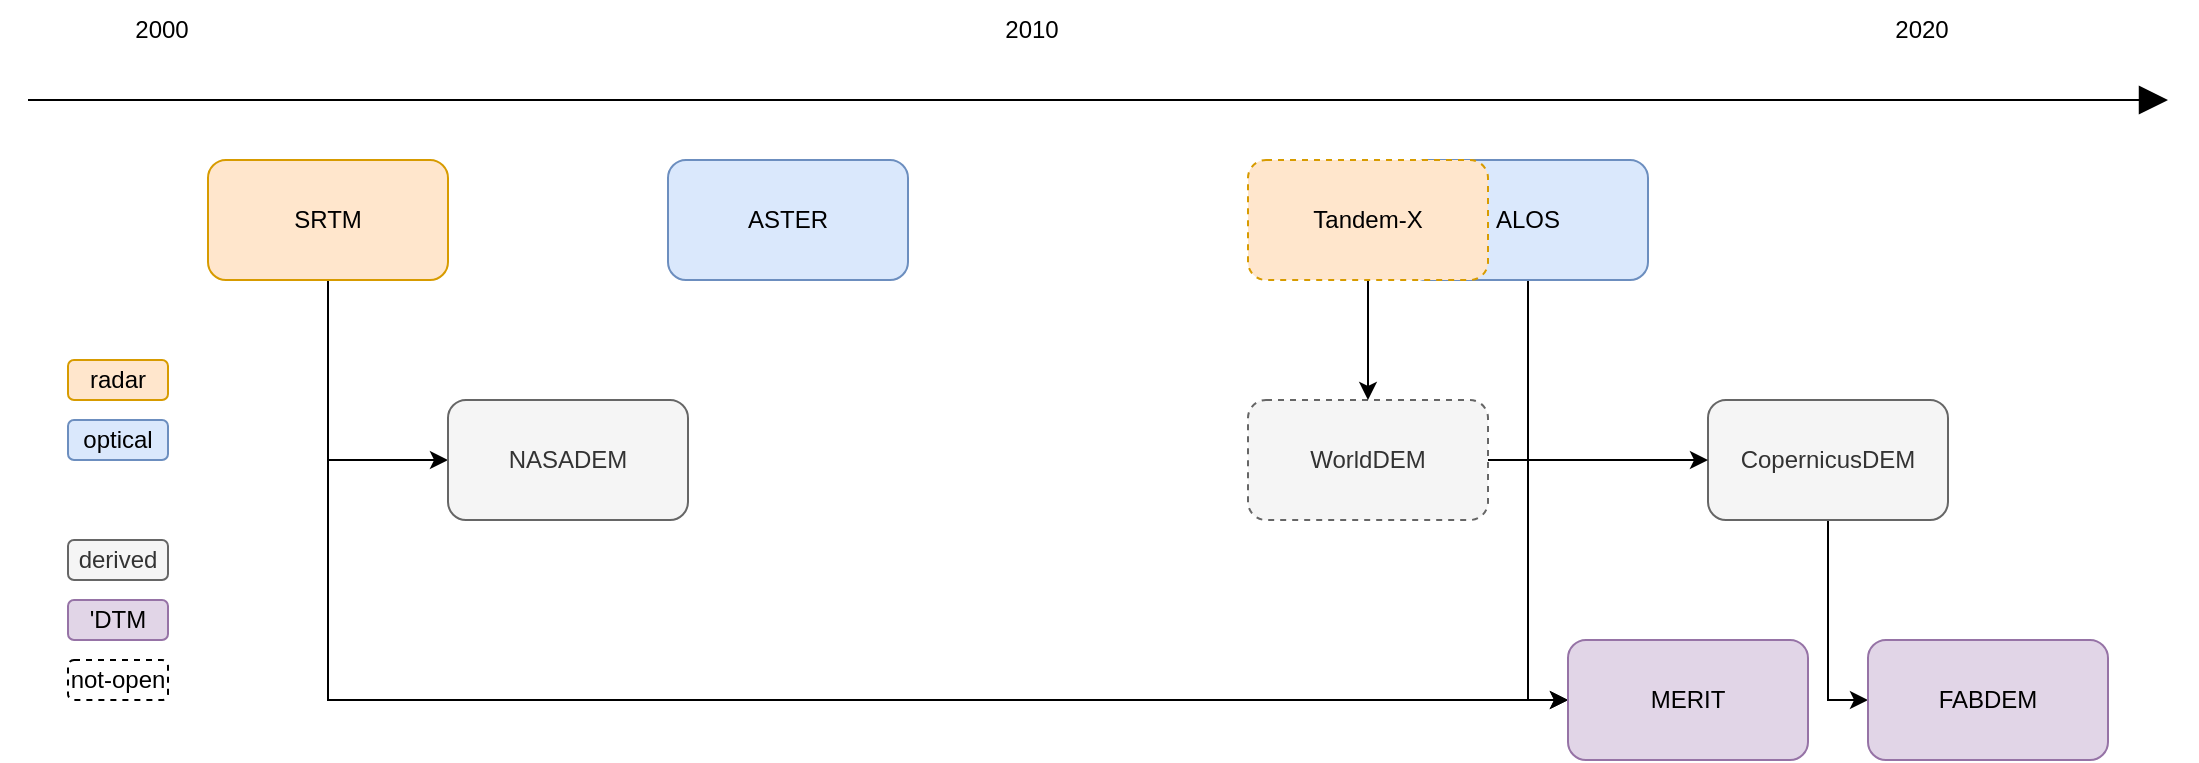 <mxfile version="20.3.0" type="device"><diagram id="4yO2oWHdk7NpLijzaiH9" name="Page-1"><mxGraphModel dx="1371" dy="973" grid="1" gridSize="10" guides="1" tooltips="1" connect="1" arrows="1" fold="1" page="1" pageScale="1" pageWidth="1169" pageHeight="827" math="0" shadow="0"><root><mxCell id="0"/><mxCell id="1" parent="0"/><mxCell id="Z9j7DHpX1piMct-lKvcV-15" style="edgeStyle=orthogonalEdgeStyle;rounded=0;orthogonalLoop=1;jettySize=auto;html=1;exitX=0.5;exitY=1;exitDx=0;exitDy=0;entryX=0;entryY=0.5;entryDx=0;entryDy=0;" edge="1" parent="1" source="Z9j7DHpX1piMct-lKvcV-1" target="Z9j7DHpX1piMct-lKvcV-4"><mxGeometry relative="1" as="geometry"/></mxCell><mxCell id="Z9j7DHpX1piMct-lKvcV-16" style="edgeStyle=orthogonalEdgeStyle;rounded=0;orthogonalLoop=1;jettySize=auto;html=1;exitX=0.5;exitY=1;exitDx=0;exitDy=0;entryX=0;entryY=0.5;entryDx=0;entryDy=0;" edge="1" parent="1" source="Z9j7DHpX1piMct-lKvcV-1" target="Z9j7DHpX1piMct-lKvcV-7"><mxGeometry relative="1" as="geometry"/></mxCell><mxCell id="Z9j7DHpX1piMct-lKvcV-1" value="SRTM" style="rounded=1;whiteSpace=wrap;html=1;fillColor=#ffe6cc;strokeColor=#d79b00;" vertex="1" parent="1"><mxGeometry x="170" y="330" width="120" height="60" as="geometry"/></mxCell><mxCell id="Z9j7DHpX1piMct-lKvcV-2" value="ASTER" style="rounded=1;whiteSpace=wrap;html=1;fillColor=#dae8fc;strokeColor=#6c8ebf;" vertex="1" parent="1"><mxGeometry x="400" y="330" width="120" height="60" as="geometry"/></mxCell><mxCell id="Z9j7DHpX1piMct-lKvcV-22" style="edgeStyle=orthogonalEdgeStyle;rounded=0;orthogonalLoop=1;jettySize=auto;html=1;exitX=0.5;exitY=1;exitDx=0;exitDy=0;entryX=0;entryY=0.5;entryDx=0;entryDy=0;" edge="1" parent="1" source="Z9j7DHpX1piMct-lKvcV-3" target="Z9j7DHpX1piMct-lKvcV-7"><mxGeometry relative="1" as="geometry"/></mxCell><mxCell id="Z9j7DHpX1piMct-lKvcV-3" value="ALOS" style="rounded=1;whiteSpace=wrap;html=1;fillColor=#dae8fc;strokeColor=#6c8ebf;" vertex="1" parent="1"><mxGeometry x="770" y="330" width="120" height="60" as="geometry"/></mxCell><mxCell id="Z9j7DHpX1piMct-lKvcV-4" value="NASADEM" style="rounded=1;whiteSpace=wrap;html=1;fillColor=#f5f5f5;fontColor=#333333;strokeColor=#666666;" vertex="1" parent="1"><mxGeometry x="290" y="450" width="120" height="60" as="geometry"/></mxCell><mxCell id="Z9j7DHpX1piMct-lKvcV-21" style="edgeStyle=orthogonalEdgeStyle;rounded=0;orthogonalLoop=1;jettySize=auto;html=1;exitX=0.5;exitY=1;exitDx=0;exitDy=0;entryX=0;entryY=0.5;entryDx=0;entryDy=0;" edge="1" parent="1" source="Z9j7DHpX1piMct-lKvcV-5" target="Z9j7DHpX1piMct-lKvcV-6"><mxGeometry relative="1" as="geometry"/></mxCell><mxCell id="Z9j7DHpX1piMct-lKvcV-5" value="CopernicusDEM" style="rounded=1;whiteSpace=wrap;html=1;fillColor=#f5f5f5;fontColor=#333333;strokeColor=#666666;glass=0;sketch=0;shadow=0;" vertex="1" parent="1"><mxGeometry x="920" y="450" width="120" height="60" as="geometry"/></mxCell><mxCell id="Z9j7DHpX1piMct-lKvcV-6" value="FABDEM" style="rounded=1;whiteSpace=wrap;html=1;fillColor=#e1d5e7;strokeColor=#9673a6;" vertex="1" parent="1"><mxGeometry x="1000" y="570" width="120" height="60" as="geometry"/></mxCell><mxCell id="Z9j7DHpX1piMct-lKvcV-7" value="MERIT" style="rounded=1;whiteSpace=wrap;html=1;fillColor=#e1d5e7;strokeColor=#9673a6;" vertex="1" parent="1"><mxGeometry x="850" y="570" width="120" height="60" as="geometry"/></mxCell><mxCell id="Z9j7DHpX1piMct-lKvcV-20" style="edgeStyle=orthogonalEdgeStyle;rounded=0;orthogonalLoop=1;jettySize=auto;html=1;exitX=1;exitY=0.5;exitDx=0;exitDy=0;" edge="1" parent="1" source="Z9j7DHpX1piMct-lKvcV-8" target="Z9j7DHpX1piMct-lKvcV-5"><mxGeometry relative="1" as="geometry"/></mxCell><mxCell id="Z9j7DHpX1piMct-lKvcV-8" value="WorldDEM" style="rounded=1;whiteSpace=wrap;html=1;fillColor=#f5f5f5;fontColor=#333333;strokeColor=#666666;dashed=1;" vertex="1" parent="1"><mxGeometry x="690" y="450" width="120" height="60" as="geometry"/></mxCell><mxCell id="Z9j7DHpX1piMct-lKvcV-19" style="edgeStyle=orthogonalEdgeStyle;rounded=0;orthogonalLoop=1;jettySize=auto;html=1;exitX=0.5;exitY=1;exitDx=0;exitDy=0;entryX=0.5;entryY=0;entryDx=0;entryDy=0;" edge="1" parent="1" source="Z9j7DHpX1piMct-lKvcV-9" target="Z9j7DHpX1piMct-lKvcV-8"><mxGeometry relative="1" as="geometry"/></mxCell><mxCell id="Z9j7DHpX1piMct-lKvcV-9" value="Tandem-X" style="rounded=1;whiteSpace=wrap;html=1;fillColor=#ffe6cc;strokeColor=#d79b00;dashed=1;" vertex="1" parent="1"><mxGeometry x="690" y="330" width="120" height="60" as="geometry"/></mxCell><mxCell id="Z9j7DHpX1piMct-lKvcV-11" value="" style="endArrow=block;html=1;rounded=0;endFill=1;endSize=12;" edge="1" parent="1"><mxGeometry width="50" height="50" relative="1" as="geometry"><mxPoint x="80" y="300" as="sourcePoint"/><mxPoint x="1150" y="300" as="targetPoint"/></mxGeometry></mxCell><mxCell id="Z9j7DHpX1piMct-lKvcV-12" value="2000&lt;br&gt;" style="text;html=1;strokeColor=none;fillColor=none;align=center;verticalAlign=middle;whiteSpace=wrap;rounded=0;" vertex="1" parent="1"><mxGeometry x="117" y="250" width="60" height="30" as="geometry"/></mxCell><mxCell id="Z9j7DHpX1piMct-lKvcV-13" value="2010" style="text;html=1;strokeColor=none;fillColor=none;align=center;verticalAlign=middle;whiteSpace=wrap;rounded=0;" vertex="1" parent="1"><mxGeometry x="552" y="250" width="60" height="30" as="geometry"/></mxCell><mxCell id="Z9j7DHpX1piMct-lKvcV-14" value="2020" style="text;html=1;strokeColor=none;fillColor=none;align=center;verticalAlign=middle;whiteSpace=wrap;rounded=0;" vertex="1" parent="1"><mxGeometry x="997" y="250" width="60" height="30" as="geometry"/></mxCell><mxCell id="Z9j7DHpX1piMct-lKvcV-25" value="radar" style="rounded=1;whiteSpace=wrap;html=1;shadow=0;glass=0;sketch=0;fillColor=#ffe6cc;strokeColor=#d79b00;" vertex="1" parent="1"><mxGeometry x="100" y="430" width="50" height="20" as="geometry"/></mxCell><mxCell id="Z9j7DHpX1piMct-lKvcV-26" value="optical" style="rounded=1;whiteSpace=wrap;html=1;shadow=0;glass=0;sketch=0;fillColor=#dae8fc;strokeColor=#6c8ebf;" vertex="1" parent="1"><mxGeometry x="100" y="460" width="50" height="20" as="geometry"/></mxCell><mxCell id="Z9j7DHpX1piMct-lKvcV-28" value="derived" style="rounded=1;whiteSpace=wrap;html=1;shadow=0;glass=0;sketch=0;fillColor=#f5f5f5;fontColor=#333333;strokeColor=#666666;" vertex="1" parent="1"><mxGeometry x="100" y="520" width="50" height="20" as="geometry"/></mxCell><mxCell id="Z9j7DHpX1piMct-lKvcV-29" value="'DTM" style="rounded=1;whiteSpace=wrap;html=1;shadow=0;glass=0;sketch=0;fillColor=#e1d5e7;strokeColor=#9673a6;" vertex="1" parent="1"><mxGeometry x="100" y="550" width="50" height="20" as="geometry"/></mxCell><mxCell id="Z9j7DHpX1piMct-lKvcV-30" value="not-open" style="rounded=1;whiteSpace=wrap;html=1;shadow=0;glass=0;sketch=0;dashed=1;" vertex="1" parent="1"><mxGeometry x="100" y="580" width="50" height="20" as="geometry"/></mxCell></root></mxGraphModel></diagram></mxfile>